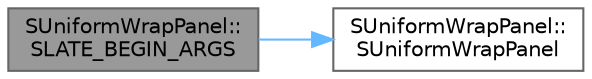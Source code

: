 digraph "SUniformWrapPanel::SLATE_BEGIN_ARGS"
{
 // INTERACTIVE_SVG=YES
 // LATEX_PDF_SIZE
  bgcolor="transparent";
  edge [fontname=Helvetica,fontsize=10,labelfontname=Helvetica,labelfontsize=10];
  node [fontname=Helvetica,fontsize=10,shape=box,height=0.2,width=0.4];
  rankdir="LR";
  Node1 [id="Node000001",label="SUniformWrapPanel::\lSLATE_BEGIN_ARGS",height=0.2,width=0.4,color="gray40", fillcolor="grey60", style="filled", fontcolor="black",tooltip=" "];
  Node1 -> Node2 [id="edge1_Node000001_Node000002",color="steelblue1",style="solid",tooltip=" "];
  Node2 [id="Node000002",label="SUniformWrapPanel::\lSUniformWrapPanel",height=0.2,width=0.4,color="grey40", fillcolor="white", style="filled",URL="$d2/d6a/classSUniformWrapPanel.html#a1bfff5ce67246fbfb9ca587a9b5f747e",tooltip="Stores the per-child info for this panel type."];
}

